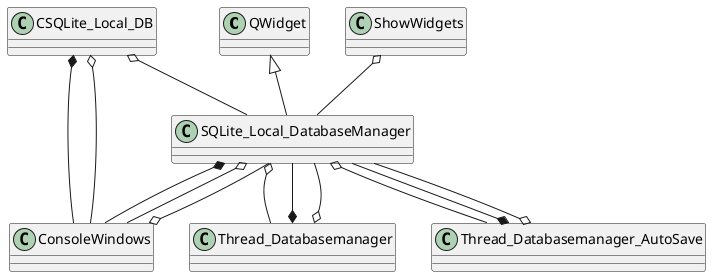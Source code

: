 @startuml


QWidget <|-- SQLite_Local_DatabaseManager

SQLite_Local_DatabaseManager *-- ConsoleWindows
SQLite_Local_DatabaseManager o-- ConsoleWindows

Thread_Databasemanager *-- SQLite_Local_DatabaseManager
Thread_Databasemanager_AutoSave *-- SQLite_Local_DatabaseManager
SQLite_Local_DatabaseManager o-- Thread_Databasemanager
SQLite_Local_DatabaseManager o-- Thread_Databasemanager_AutoSave

CSQLite_Local_DB *-- ConsoleWindows
CSQLite_Local_DB o-- ConsoleWindows

ShowWidgets o-- SQLite_Local_DatabaseManager

ConsoleWindows o-- SQLite_Local_DatabaseManager
CSQLite_Local_DB o-- SQLite_Local_DatabaseManager

Thread_Databasemanager  o-- SQLite_Local_DatabaseManager
Thread_Databasemanager_AutoSave o-- SQLite_Local_DatabaseManager

@enduml
